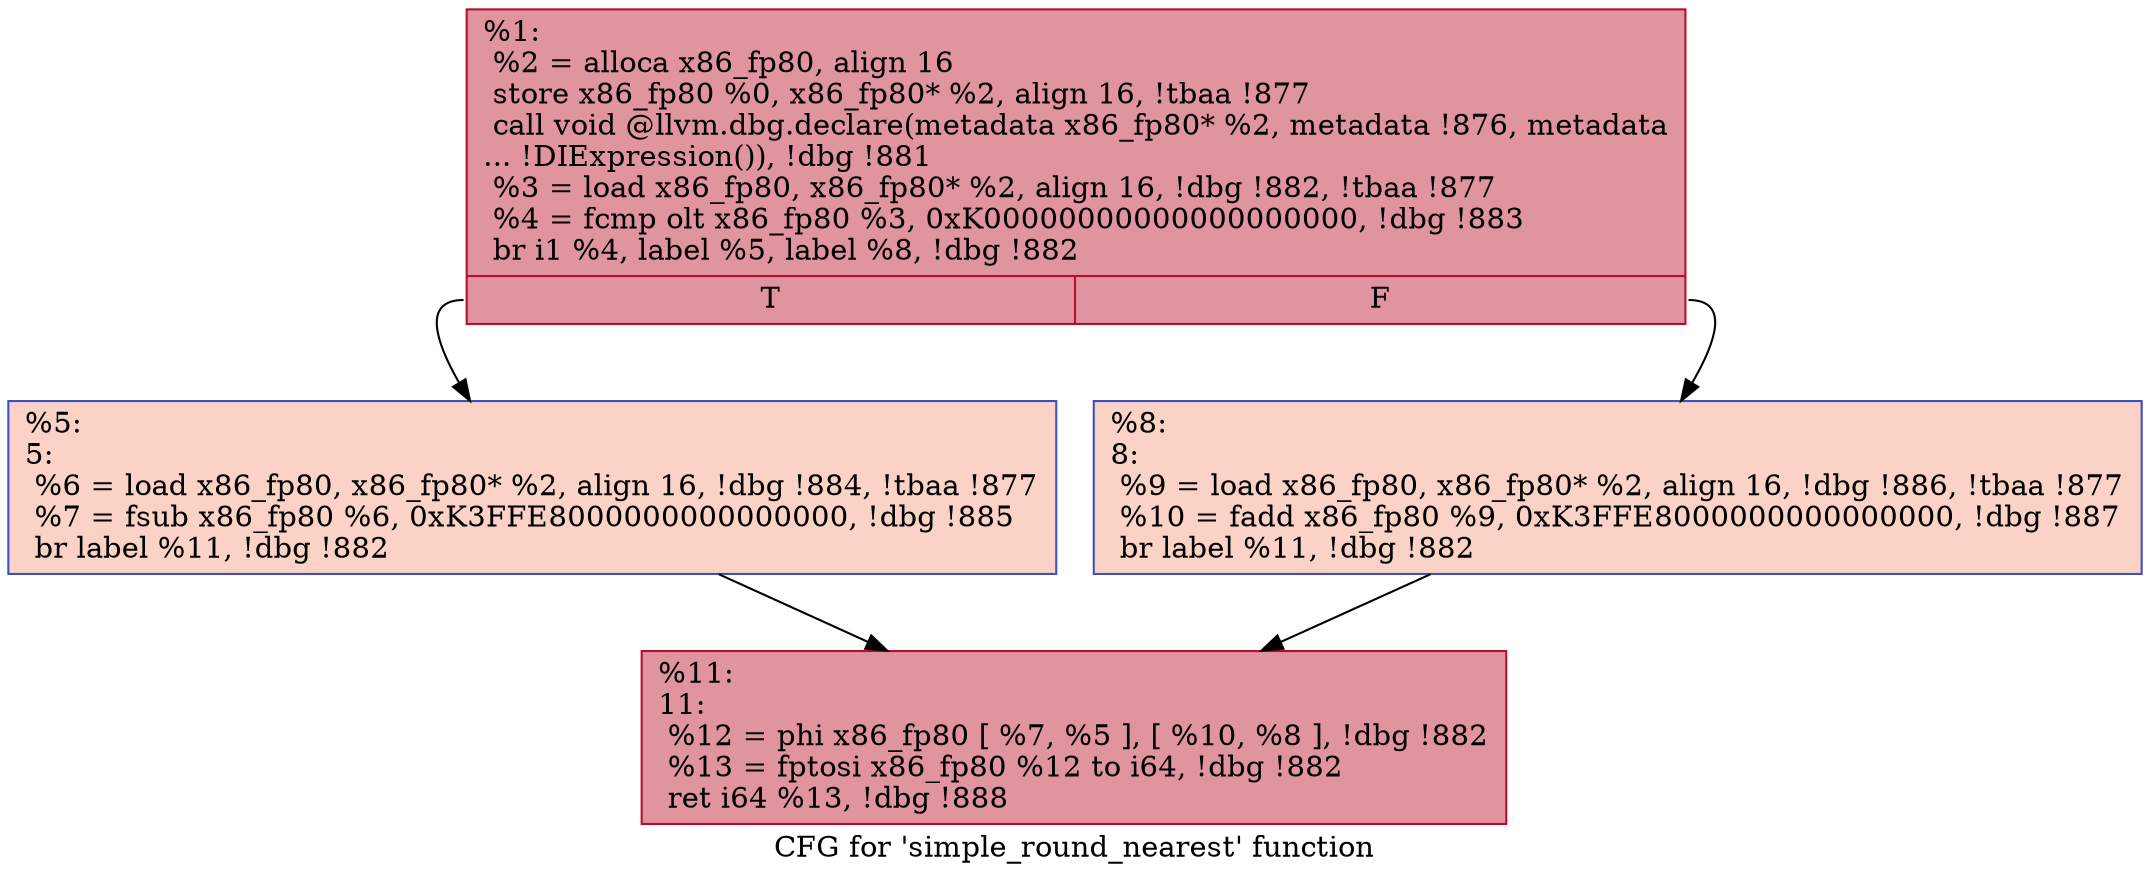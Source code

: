 digraph "CFG for 'simple_round_nearest' function" {
	label="CFG for 'simple_round_nearest' function";

	Node0xcf5490 [shape=record,color="#b70d28ff", style=filled, fillcolor="#b70d2870",label="{%1:\l  %2 = alloca x86_fp80, align 16\l  store x86_fp80 %0, x86_fp80* %2, align 16, !tbaa !877\l  call void @llvm.dbg.declare(metadata x86_fp80* %2, metadata !876, metadata\l... !DIExpression()), !dbg !881\l  %3 = load x86_fp80, x86_fp80* %2, align 16, !dbg !882, !tbaa !877\l  %4 = fcmp olt x86_fp80 %3, 0xK00000000000000000000, !dbg !883\l  br i1 %4, label %5, label %8, !dbg !882\l|{<s0>T|<s1>F}}"];
	Node0xcf5490:s0 -> Node0xcf5aa0;
	Node0xcf5490:s1 -> Node0xcf5af0;
	Node0xcf5aa0 [shape=record,color="#3d50c3ff", style=filled, fillcolor="#f59c7d70",label="{%5:\l5:                                                \l  %6 = load x86_fp80, x86_fp80* %2, align 16, !dbg !884, !tbaa !877\l  %7 = fsub x86_fp80 %6, 0xK3FFE8000000000000000, !dbg !885\l  br label %11, !dbg !882\l}"];
	Node0xcf5aa0 -> Node0xcf5b40;
	Node0xcf5af0 [shape=record,color="#3d50c3ff", style=filled, fillcolor="#f59c7d70",label="{%8:\l8:                                                \l  %9 = load x86_fp80, x86_fp80* %2, align 16, !dbg !886, !tbaa !877\l  %10 = fadd x86_fp80 %9, 0xK3FFE8000000000000000, !dbg !887\l  br label %11, !dbg !882\l}"];
	Node0xcf5af0 -> Node0xcf5b40;
	Node0xcf5b40 [shape=record,color="#b70d28ff", style=filled, fillcolor="#b70d2870",label="{%11:\l11:                                               \l  %12 = phi x86_fp80 [ %7, %5 ], [ %10, %8 ], !dbg !882\l  %13 = fptosi x86_fp80 %12 to i64, !dbg !882\l  ret i64 %13, !dbg !888\l}"];
}
